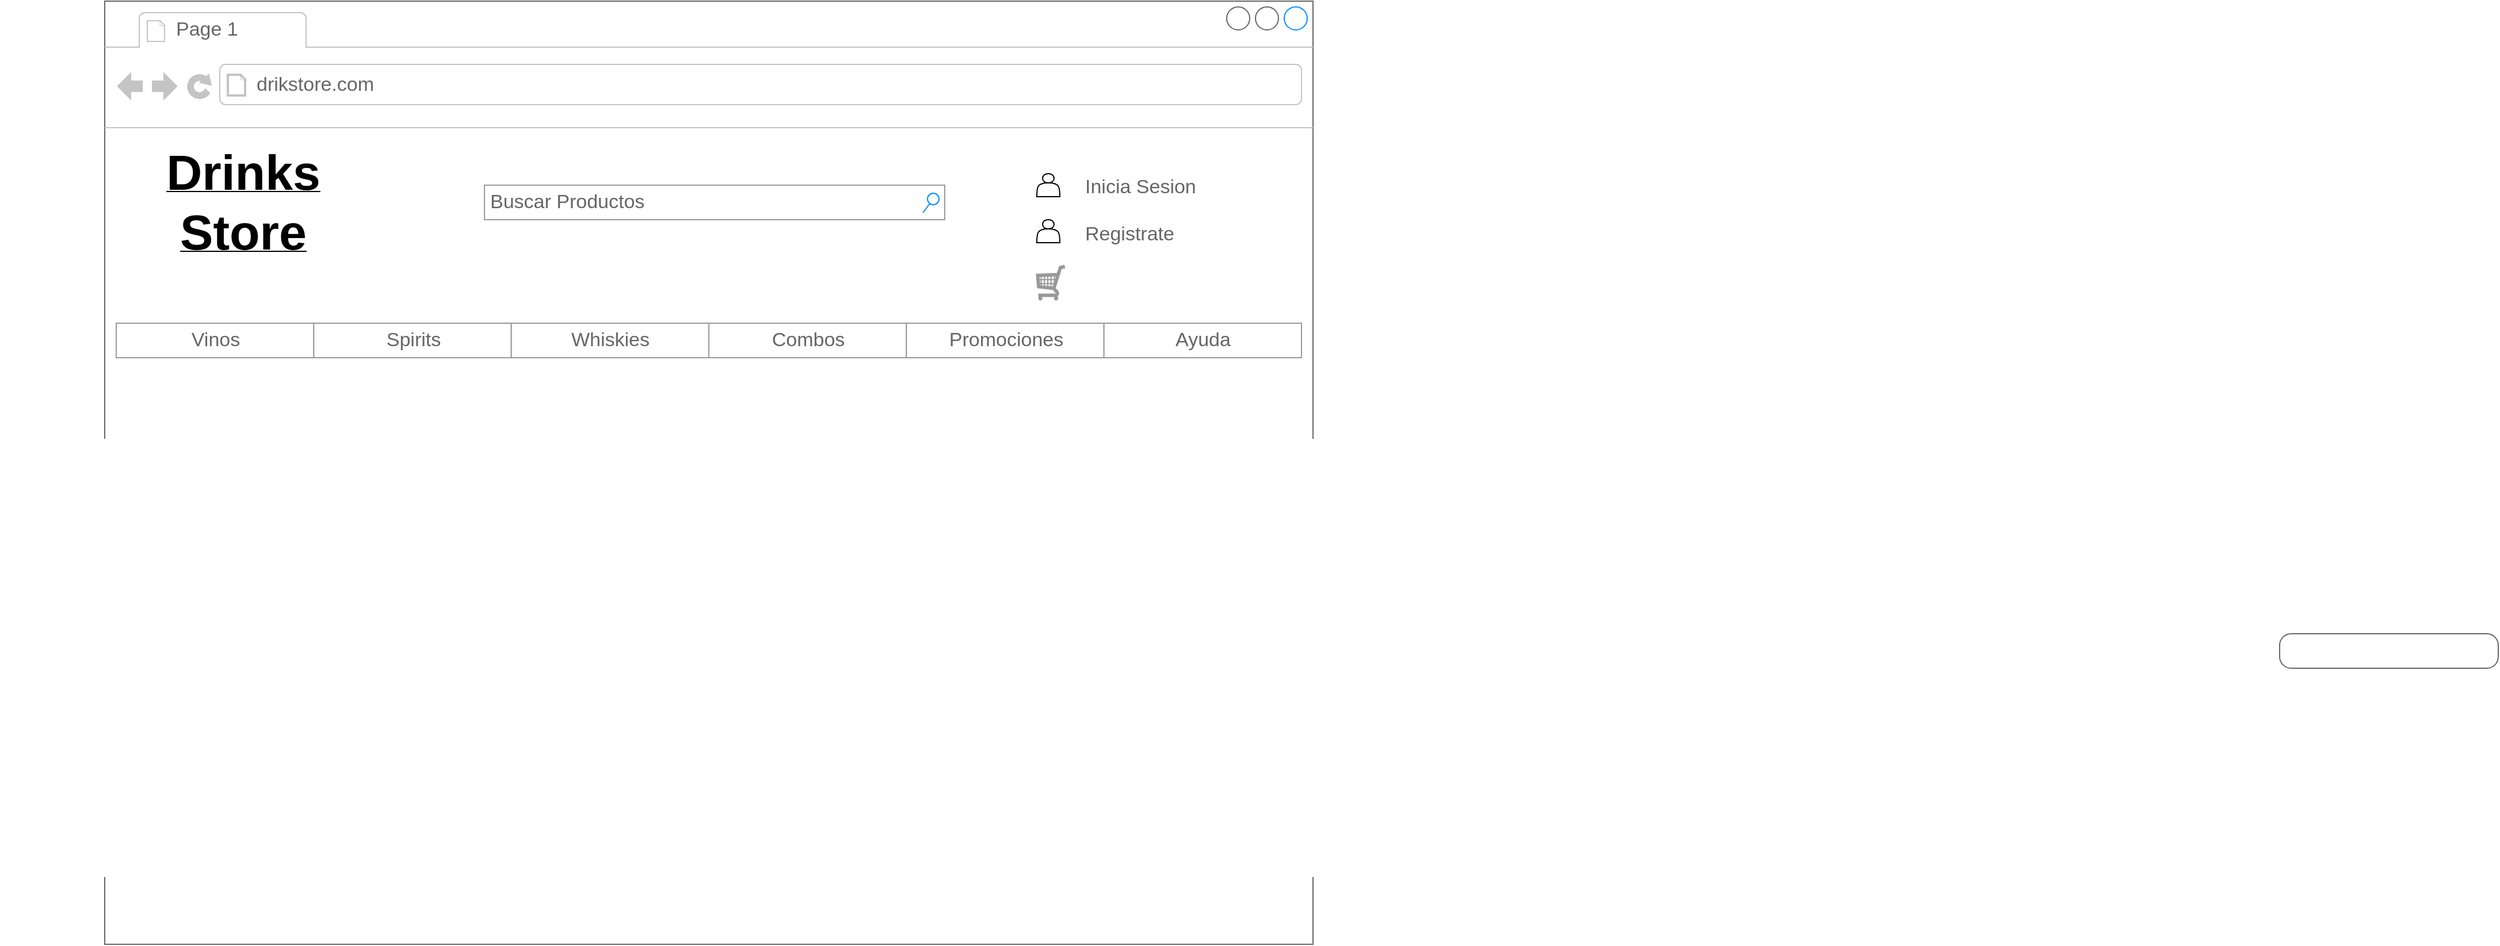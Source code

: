 <mxfile version="13.8.1" type="github">
  <diagram name="Page-1" id="2cc2dc42-3aac-f2a9-1cec-7a8b7cbee084">
    <mxGraphModel dx="2522" dy="1587" grid="1" gridSize="10" guides="1" tooltips="1" connect="1" arrows="1" fold="1" page="1" pageScale="1" pageWidth="1100" pageHeight="850" background="#ffffff" math="0" shadow="0">
      <root>
        <mxCell id="0" />
        <mxCell id="1" parent="0" />
        <mxCell id="7026571954dc6520-1" value="" style="strokeWidth=1;shadow=0;dashed=0;align=center;html=1;shape=mxgraph.mockup.containers.browserWindow;rSize=0;strokeColor=#666666;mainText=,;recursiveResize=0;rounded=0;labelBackgroundColor=none;fontFamily=Verdana;fontSize=12" parent="1" vertex="1">
          <mxGeometry x="60" y="-10" width="1050" height="820" as="geometry" />
        </mxCell>
        <mxCell id="7026571954dc6520-2" value="Page 1" style="strokeWidth=1;shadow=0;dashed=0;align=center;html=1;shape=mxgraph.mockup.containers.anchor;fontSize=17;fontColor=#666666;align=left;" parent="7026571954dc6520-1" vertex="1">
          <mxGeometry x="60" y="12" width="110" height="26" as="geometry" />
        </mxCell>
        <mxCell id="7026571954dc6520-3" value="drikstore.com" style="strokeWidth=1;shadow=0;dashed=0;align=center;html=1;shape=mxgraph.mockup.containers.anchor;rSize=0;fontSize=17;fontColor=#666666;align=left;" parent="7026571954dc6520-1" vertex="1">
          <mxGeometry x="130" y="60" width="250" height="26" as="geometry" />
        </mxCell>
        <mxCell id="7026571954dc6520-14" value="Buscar Productos" style="strokeWidth=1;shadow=0;dashed=0;align=center;html=1;shape=mxgraph.mockup.forms.searchBox;strokeColor=#999999;mainText=;strokeColor2=#008cff;fontColor=#666666;fontSize=17;align=left;spacingLeft=3;rounded=0;labelBackgroundColor=none;" parent="7026571954dc6520-1" vertex="1">
          <mxGeometry x="330" y="160" width="400" height="30" as="geometry" />
        </mxCell>
        <mxCell id="O0nchLs7935RERdm7ECE-1" value="" style="strokeWidth=1;shadow=0;dashed=0;align=center;html=1;shape=mxgraph.mockup.text.alphanumeric;linkText=;html=1;fontStyle=4;fontSize=17;fontColor=#0000ff;" vertex="1" parent="7026571954dc6520-1">
          <mxGeometry x="10" y="115" width="290" height="135" as="geometry" />
        </mxCell>
        <mxCell id="O0nchLs7935RERdm7ECE-2" value="" style="strokeWidth=1;shadow=0;dashed=0;align=center;html=1;shape=mxgraph.mockup.text.alphanumeric;linkText=;html=1;fontStyle=4;fontSize=17;fontColor=#0000ff;" vertex="1" parent="7026571954dc6520-1">
          <mxGeometry x="20" y="210" width="290" height="50" as="geometry" />
        </mxCell>
        <mxCell id="O0nchLs7935RERdm7ECE-3" value="&lt;b style=&quot;font-size: 43px&quot;&gt;Drinks&lt;br&gt;Store&lt;/b&gt;" style="strokeWidth=1;shadow=0;dashed=0;align=center;html=1;shape=mxgraph.mockup.text.alphanumeric;linkText=;html=1;fontStyle=4;fontSize=17;" vertex="1" parent="7026571954dc6520-1">
          <mxGeometry x="-90" y="150" width="420" height="50" as="geometry" />
        </mxCell>
        <mxCell id="O0nchLs7935RERdm7ECE-5" value="" style="strokeWidth=1;shadow=0;dashed=0;align=center;html=1;shape=mxgraph.mockup.text.alphanumeric;linkText=;html=1;fontStyle=4;fontSize=17;fontColor=#0000ff;" vertex="1" parent="7026571954dc6520-1">
          <mxGeometry x="555" y="230" width="450" height="50" as="geometry" />
        </mxCell>
        <mxCell id="O0nchLs7935RERdm7ECE-6" value="" style="strokeWidth=1;shadow=0;dashed=0;align=center;html=1;shape=mxgraph.mockup.forms.rrect;rSize=0;strokeColor=#999999;fontColor=#000000;" vertex="1" parent="7026571954dc6520-1">
          <mxGeometry x="10" y="280" width="1030" height="30" as="geometry" />
        </mxCell>
        <mxCell id="O0nchLs7935RERdm7ECE-7" value="Vinos" style="strokeColor=inherit;fillColor=inherit;gradientColor=inherit;strokeWidth=1;shadow=0;dashed=0;align=center;html=1;shape=mxgraph.mockup.forms.rrect;rSize=0;fontSize=17;fontColor=#666666;" vertex="1" parent="O0nchLs7935RERdm7ECE-6">
          <mxGeometry width="171.667" height="30" as="geometry" />
        </mxCell>
        <mxCell id="O0nchLs7935RERdm7ECE-8" value="Spirits" style="strokeColor=inherit;fillColor=inherit;gradientColor=inherit;strokeWidth=1;shadow=0;dashed=0;align=center;html=1;shape=mxgraph.mockup.forms.rrect;rSize=0;fontSize=17;fontColor=#666666;" vertex="1" parent="O0nchLs7935RERdm7ECE-6">
          <mxGeometry x="171.667" width="171.667" height="30" as="geometry" />
        </mxCell>
        <mxCell id="O0nchLs7935RERdm7ECE-9" value="Whiskies" style="strokeColor=inherit;fillColor=inherit;gradientColor=inherit;strokeWidth=1;shadow=0;dashed=0;align=center;html=1;shape=mxgraph.mockup.forms.rrect;rSize=0;fontSize=17;fontColor=#666666;" vertex="1" parent="O0nchLs7935RERdm7ECE-6">
          <mxGeometry x="343.333" width="171.667" height="30" as="geometry" />
        </mxCell>
        <mxCell id="O0nchLs7935RERdm7ECE-10" value="Combos" style="strokeColor=inherit;fillColor=inherit;gradientColor=inherit;strokeWidth=1;shadow=0;dashed=0;align=center;html=1;shape=mxgraph.mockup.forms.rrect;rSize=0;fontSize=17;fontColor=#666666;" vertex="1" parent="O0nchLs7935RERdm7ECE-6">
          <mxGeometry x="515" width="171.667" height="30" as="geometry" />
        </mxCell>
        <mxCell id="O0nchLs7935RERdm7ECE-11" value="Promociones" style="strokeColor=inherit;fillColor=inherit;gradientColor=inherit;strokeWidth=1;shadow=0;dashed=0;align=center;html=1;shape=mxgraph.mockup.forms.rrect;rSize=0;fontSize=17;fontColor=#666666;" vertex="1" parent="O0nchLs7935RERdm7ECE-6">
          <mxGeometry x="686.667" width="171.667" height="30" as="geometry" />
        </mxCell>
        <mxCell id="O0nchLs7935RERdm7ECE-12" value="Ayuda" style="strokeColor=inherit;fillColor=inherit;gradientColor=inherit;strokeWidth=1;shadow=0;dashed=0;align=center;html=1;shape=mxgraph.mockup.forms.rrect;rSize=0;fontSize=17;fontColor=#666666;" vertex="1" parent="O0nchLs7935RERdm7ECE-6">
          <mxGeometry x="858.333" width="171.667" height="30" as="geometry" />
        </mxCell>
        <mxCell id="O0nchLs7935RERdm7ECE-13" value="" style="verticalLabelPosition=bottom;shadow=0;dashed=0;align=center;html=1;verticalAlign=top;strokeWidth=1;shape=mxgraph.mockup.misc.shoppingCart;strokeColor=#999999;fontColor=#000000;" vertex="1" parent="7026571954dc6520-1">
          <mxGeometry x="810" y="230" width="25" height="30" as="geometry" />
        </mxCell>
        <mxCell id="O0nchLs7935RERdm7ECE-14" value="" style="shape=actor;whiteSpace=wrap;html=1;fontColor=#000000;" vertex="1" parent="7026571954dc6520-1">
          <mxGeometry x="810" y="190" width="20" height="20" as="geometry" />
        </mxCell>
        <mxCell id="O0nchLs7935RERdm7ECE-15" value="" style="shape=actor;whiteSpace=wrap;html=1;fontColor=#000000;" vertex="1" parent="7026571954dc6520-1">
          <mxGeometry x="810" y="150" width="20" height="20" as="geometry" />
        </mxCell>
        <mxCell id="O0nchLs7935RERdm7ECE-16" value="Inicia Sesion&lt;br&gt;&lt;br&gt;Registrate&lt;br&gt;" style="strokeWidth=1;shadow=0;dashed=0;align=center;html=1;shape=mxgraph.mockup.text.bulletedList;textColor=#666666;mainText=,,,,;textSize=17;bulletStyle=none;strokeColor=none;fillColor=none;align=left;verticalAlign=top;fontSize=17;fontColor=#666666;" vertex="1" parent="7026571954dc6520-1">
          <mxGeometry x="850" y="145" width="150" height="135" as="geometry" />
        </mxCell>
        <mxCell id="7026571954dc6520-18" value="" style="strokeWidth=1;shadow=0;dashed=0;align=center;html=1;shape=mxgraph.mockup.buttons.button;strokeColor=#666666;mainText=;buttonStyle=round;fontSize=17;fontStyle=0;fillColor=none;whiteSpace=wrap;rounded=0;labelBackgroundColor=none;" parent="1" vertex="1">
          <mxGeometry x="1950" y="540" width="190" height="30" as="geometry" />
        </mxCell>
      </root>
    </mxGraphModel>
  </diagram>
</mxfile>

